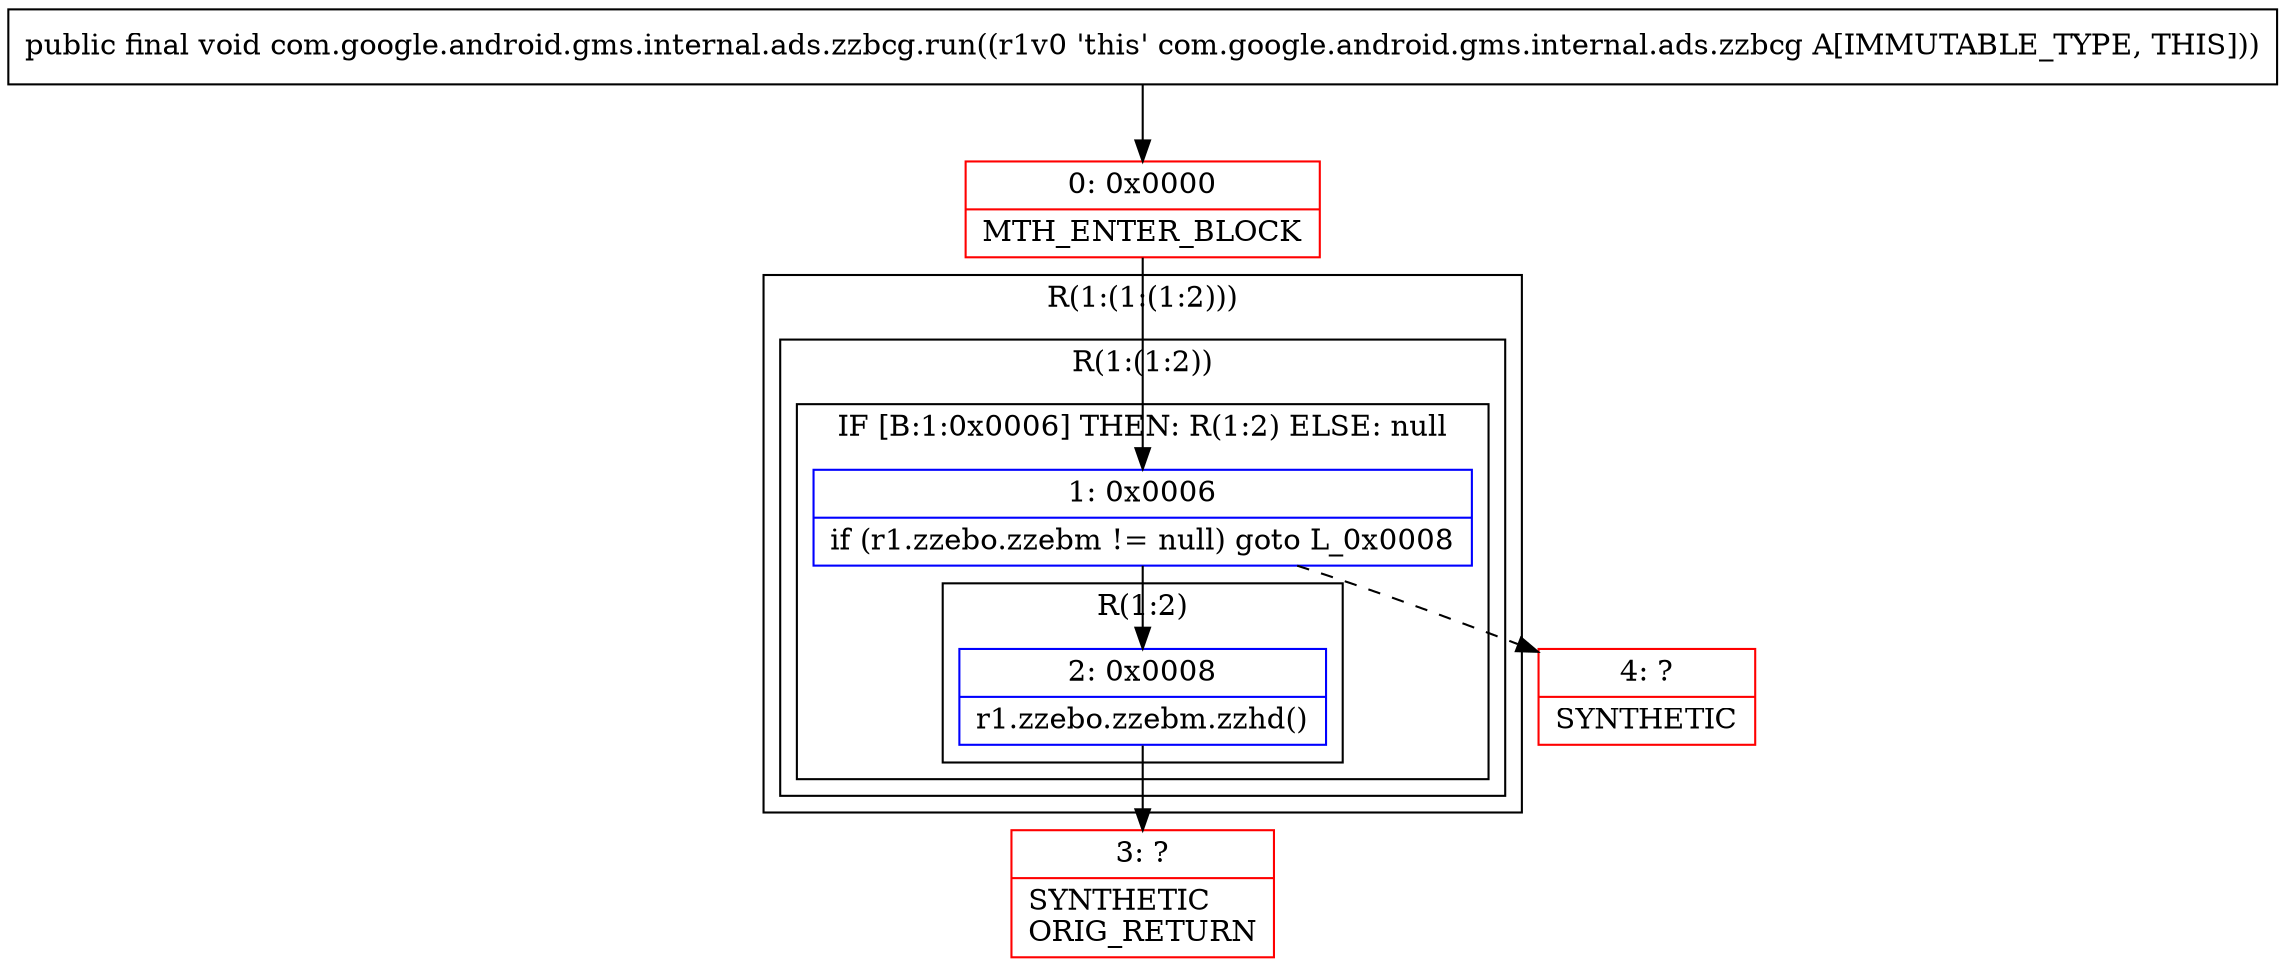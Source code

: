 digraph "CFG forcom.google.android.gms.internal.ads.zzbcg.run()V" {
subgraph cluster_Region_577372930 {
label = "R(1:(1:(1:2)))";
node [shape=record,color=blue];
subgraph cluster_Region_515830152 {
label = "R(1:(1:2))";
node [shape=record,color=blue];
subgraph cluster_IfRegion_764940423 {
label = "IF [B:1:0x0006] THEN: R(1:2) ELSE: null";
node [shape=record,color=blue];
Node_1 [shape=record,label="{1\:\ 0x0006|if (r1.zzebo.zzebm != null) goto L_0x0008\l}"];
subgraph cluster_Region_2070365306 {
label = "R(1:2)";
node [shape=record,color=blue];
Node_2 [shape=record,label="{2\:\ 0x0008|r1.zzebo.zzebm.zzhd()\l}"];
}
}
}
}
Node_0 [shape=record,color=red,label="{0\:\ 0x0000|MTH_ENTER_BLOCK\l}"];
Node_3 [shape=record,color=red,label="{3\:\ ?|SYNTHETIC\lORIG_RETURN\l}"];
Node_4 [shape=record,color=red,label="{4\:\ ?|SYNTHETIC\l}"];
MethodNode[shape=record,label="{public final void com.google.android.gms.internal.ads.zzbcg.run((r1v0 'this' com.google.android.gms.internal.ads.zzbcg A[IMMUTABLE_TYPE, THIS])) }"];
MethodNode -> Node_0;
Node_1 -> Node_2;
Node_1 -> Node_4[style=dashed];
Node_2 -> Node_3;
Node_0 -> Node_1;
}

